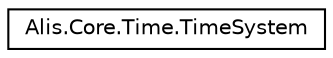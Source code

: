 digraph "Graphical Class Hierarchy"
{
 // LATEX_PDF_SIZE
  edge [fontname="Helvetica",fontsize="10",labelfontname="Helvetica",labelfontsize="10"];
  node [fontname="Helvetica",fontsize="10",shape=record];
  rankdir="LR";
  Node0 [label="Alis.Core.Time.TimeSystem",height=0.2,width=0.4,color="black", fillcolor="white", style="filled",URL="$class_alis_1_1_core_1_1_time_1_1_time_system.html",tooltip="The time system class"];
}
